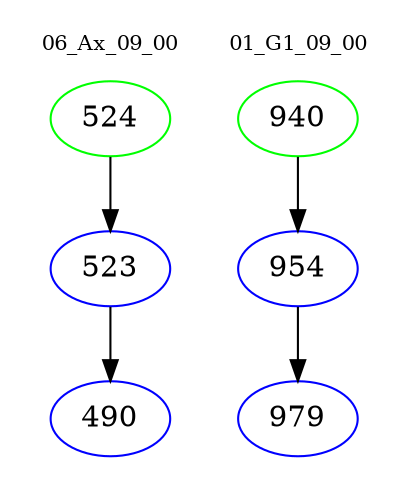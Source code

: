 digraph{
subgraph cluster_0 {
color = white
label = "06_Ax_09_00";
fontsize=10;
T0_524 [label="524", color="green"]
T0_524 -> T0_523 [color="black"]
T0_523 [label="523", color="blue"]
T0_523 -> T0_490 [color="black"]
T0_490 [label="490", color="blue"]
}
subgraph cluster_1 {
color = white
label = "01_G1_09_00";
fontsize=10;
T1_940 [label="940", color="green"]
T1_940 -> T1_954 [color="black"]
T1_954 [label="954", color="blue"]
T1_954 -> T1_979 [color="black"]
T1_979 [label="979", color="blue"]
}
}
